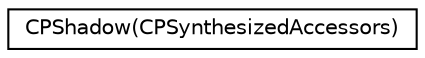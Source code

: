 digraph "Graphical Class Hierarchy"
{
  edge [fontname="Helvetica",fontsize="10",labelfontname="Helvetica",labelfontsize="10"];
  node [fontname="Helvetica",fontsize="10",shape=record];
  rankdir="LR";
  Node1 [label="CPShadow(CPSynthesizedAccessors)",height=0.2,width=0.4,color="black", fillcolor="white", style="filled",URL="$category_c_p_shadow_07_c_p_synthesized_accessors_08.html"];
}
